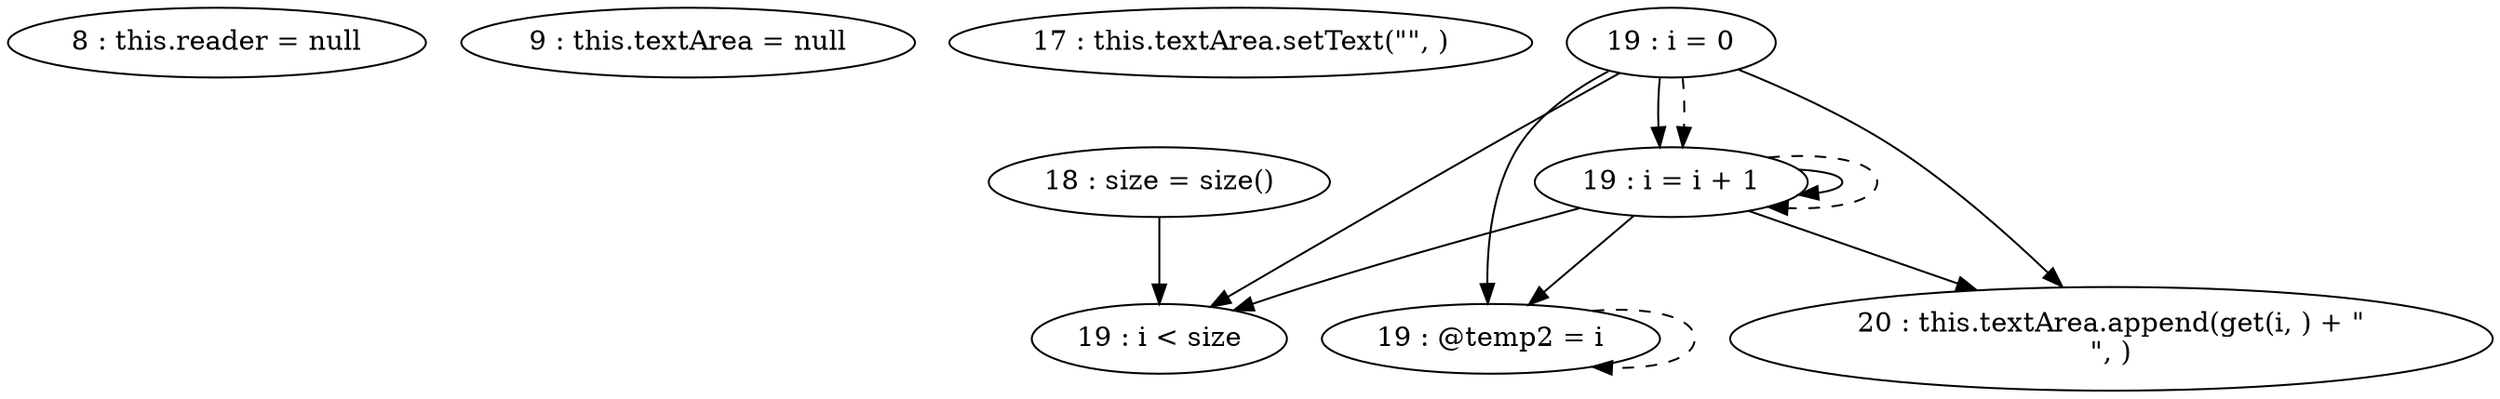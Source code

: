 digraph G {
"8 : this.reader = null"
"9 : this.textArea = null"
"17 : this.textArea.setText(\"\", )"
"18 : size = size()"
"18 : size = size()" -> "19 : i < size"
"19 : i = 0"
"19 : i = 0" -> "19 : i < size"
"19 : i = 0" -> "20 : this.textArea.append(get(i, ) + \"\n\", )"
"19 : i = 0" -> "19 : @temp2 = i"
"19 : i = 0" -> "19 : i = i + 1"
"19 : i = 0" -> "19 : i = i + 1" [style=dashed]
"19 : i < size"
"20 : this.textArea.append(get(i, ) + \"\n\", )"
"19 : @temp2 = i"
"19 : @temp2 = i" -> "19 : @temp2 = i" [style=dashed]
"19 : i = i + 1"
"19 : i = i + 1" -> "19 : i < size"
"19 : i = i + 1" -> "20 : this.textArea.append(get(i, ) + \"\n\", )"
"19 : i = i + 1" -> "19 : @temp2 = i"
"19 : i = i + 1" -> "19 : i = i + 1"
"19 : i = i + 1" -> "19 : i = i + 1" [style=dashed]
}